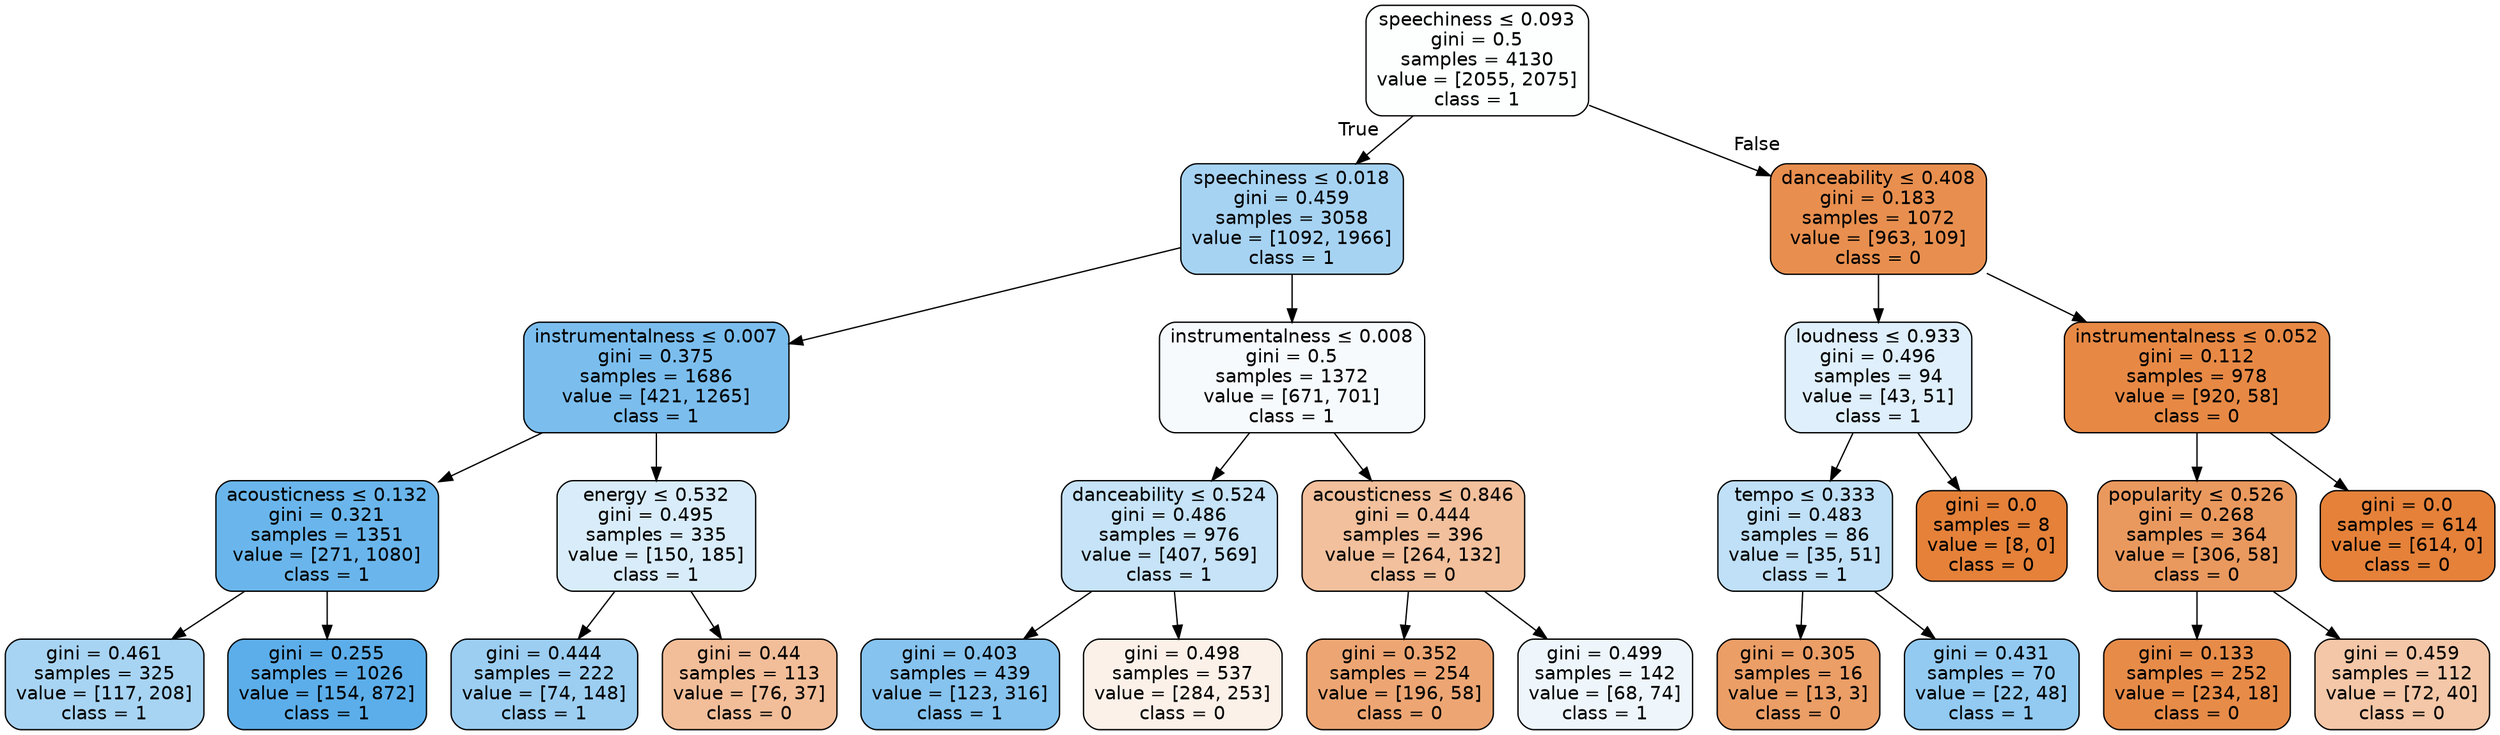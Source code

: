digraph Tree {
node [shape=box, style="filled, rounded", color="black", fontname=helvetica] ;
edge [fontname=helvetica] ;
0 [label=<speechiness &le; 0.093<br/>gini = 0.5<br/>samples = 4130<br/>value = [2055, 2075]<br/>class = 1>, fillcolor="#399de502"] ;
1 [label=<speechiness &le; 0.018<br/>gini = 0.459<br/>samples = 3058<br/>value = [1092, 1966]<br/>class = 1>, fillcolor="#399de571"] ;
0 -> 1 [labeldistance=2.5, labelangle=45, headlabel="True"] ;
2 [label=<instrumentalness &le; 0.007<br/>gini = 0.375<br/>samples = 1686<br/>value = [421, 1265]<br/>class = 1>, fillcolor="#399de5aa"] ;
1 -> 2 ;
3 [label=<acousticness &le; 0.132<br/>gini = 0.321<br/>samples = 1351<br/>value = [271, 1080]<br/>class = 1>, fillcolor="#399de5bf"] ;
2 -> 3 ;
4 [label=<gini = 0.461<br/>samples = 325<br/>value = [117, 208]<br/>class = 1>, fillcolor="#399de570"] ;
3 -> 4 ;
5 [label=<gini = 0.255<br/>samples = 1026<br/>value = [154, 872]<br/>class = 1>, fillcolor="#399de5d2"] ;
3 -> 5 ;
6 [label=<energy &le; 0.532<br/>gini = 0.495<br/>samples = 335<br/>value = [150, 185]<br/>class = 1>, fillcolor="#399de530"] ;
2 -> 6 ;
7 [label=<gini = 0.444<br/>samples = 222<br/>value = [74, 148]<br/>class = 1>, fillcolor="#399de57f"] ;
6 -> 7 ;
8 [label=<gini = 0.44<br/>samples = 113<br/>value = [76, 37]<br/>class = 0>, fillcolor="#e5813983"] ;
6 -> 8 ;
9 [label=<instrumentalness &le; 0.008<br/>gini = 0.5<br/>samples = 1372<br/>value = [671, 701]<br/>class = 1>, fillcolor="#399de50b"] ;
1 -> 9 ;
10 [label=<danceability &le; 0.524<br/>gini = 0.486<br/>samples = 976<br/>value = [407, 569]<br/>class = 1>, fillcolor="#399de549"] ;
9 -> 10 ;
11 [label=<gini = 0.403<br/>samples = 439<br/>value = [123, 316]<br/>class = 1>, fillcolor="#399de59c"] ;
10 -> 11 ;
12 [label=<gini = 0.498<br/>samples = 537<br/>value = [284, 253]<br/>class = 0>, fillcolor="#e581391c"] ;
10 -> 12 ;
13 [label=<acousticness &le; 0.846<br/>gini = 0.444<br/>samples = 396<br/>value = [264, 132]<br/>class = 0>, fillcolor="#e581397f"] ;
9 -> 13 ;
14 [label=<gini = 0.352<br/>samples = 254<br/>value = [196, 58]<br/>class = 0>, fillcolor="#e58139b4"] ;
13 -> 14 ;
15 [label=<gini = 0.499<br/>samples = 142<br/>value = [68, 74]<br/>class = 1>, fillcolor="#399de515"] ;
13 -> 15 ;
16 [label=<danceability &le; 0.408<br/>gini = 0.183<br/>samples = 1072<br/>value = [963, 109]<br/>class = 0>, fillcolor="#e58139e2"] ;
0 -> 16 [labeldistance=2.5, labelangle=-45, headlabel="False"] ;
17 [label=<loudness &le; 0.933<br/>gini = 0.496<br/>samples = 94<br/>value = [43, 51]<br/>class = 1>, fillcolor="#399de528"] ;
16 -> 17 ;
18 [label=<tempo &le; 0.333<br/>gini = 0.483<br/>samples = 86<br/>value = [35, 51]<br/>class = 1>, fillcolor="#399de550"] ;
17 -> 18 ;
19 [label=<gini = 0.305<br/>samples = 16<br/>value = [13, 3]<br/>class = 0>, fillcolor="#e58139c4"] ;
18 -> 19 ;
20 [label=<gini = 0.431<br/>samples = 70<br/>value = [22, 48]<br/>class = 1>, fillcolor="#399de58a"] ;
18 -> 20 ;
21 [label=<gini = 0.0<br/>samples = 8<br/>value = [8, 0]<br/>class = 0>, fillcolor="#e58139ff"] ;
17 -> 21 ;
22 [label=<instrumentalness &le; 0.052<br/>gini = 0.112<br/>samples = 978<br/>value = [920, 58]<br/>class = 0>, fillcolor="#e58139ef"] ;
16 -> 22 ;
23 [label=<popularity &le; 0.526<br/>gini = 0.268<br/>samples = 364<br/>value = [306, 58]<br/>class = 0>, fillcolor="#e58139cf"] ;
22 -> 23 ;
24 [label=<gini = 0.133<br/>samples = 252<br/>value = [234, 18]<br/>class = 0>, fillcolor="#e58139eb"] ;
23 -> 24 ;
25 [label=<gini = 0.459<br/>samples = 112<br/>value = [72, 40]<br/>class = 0>, fillcolor="#e5813971"] ;
23 -> 25 ;
26 [label=<gini = 0.0<br/>samples = 614<br/>value = [614, 0]<br/>class = 0>, fillcolor="#e58139ff"] ;
22 -> 26 ;
}